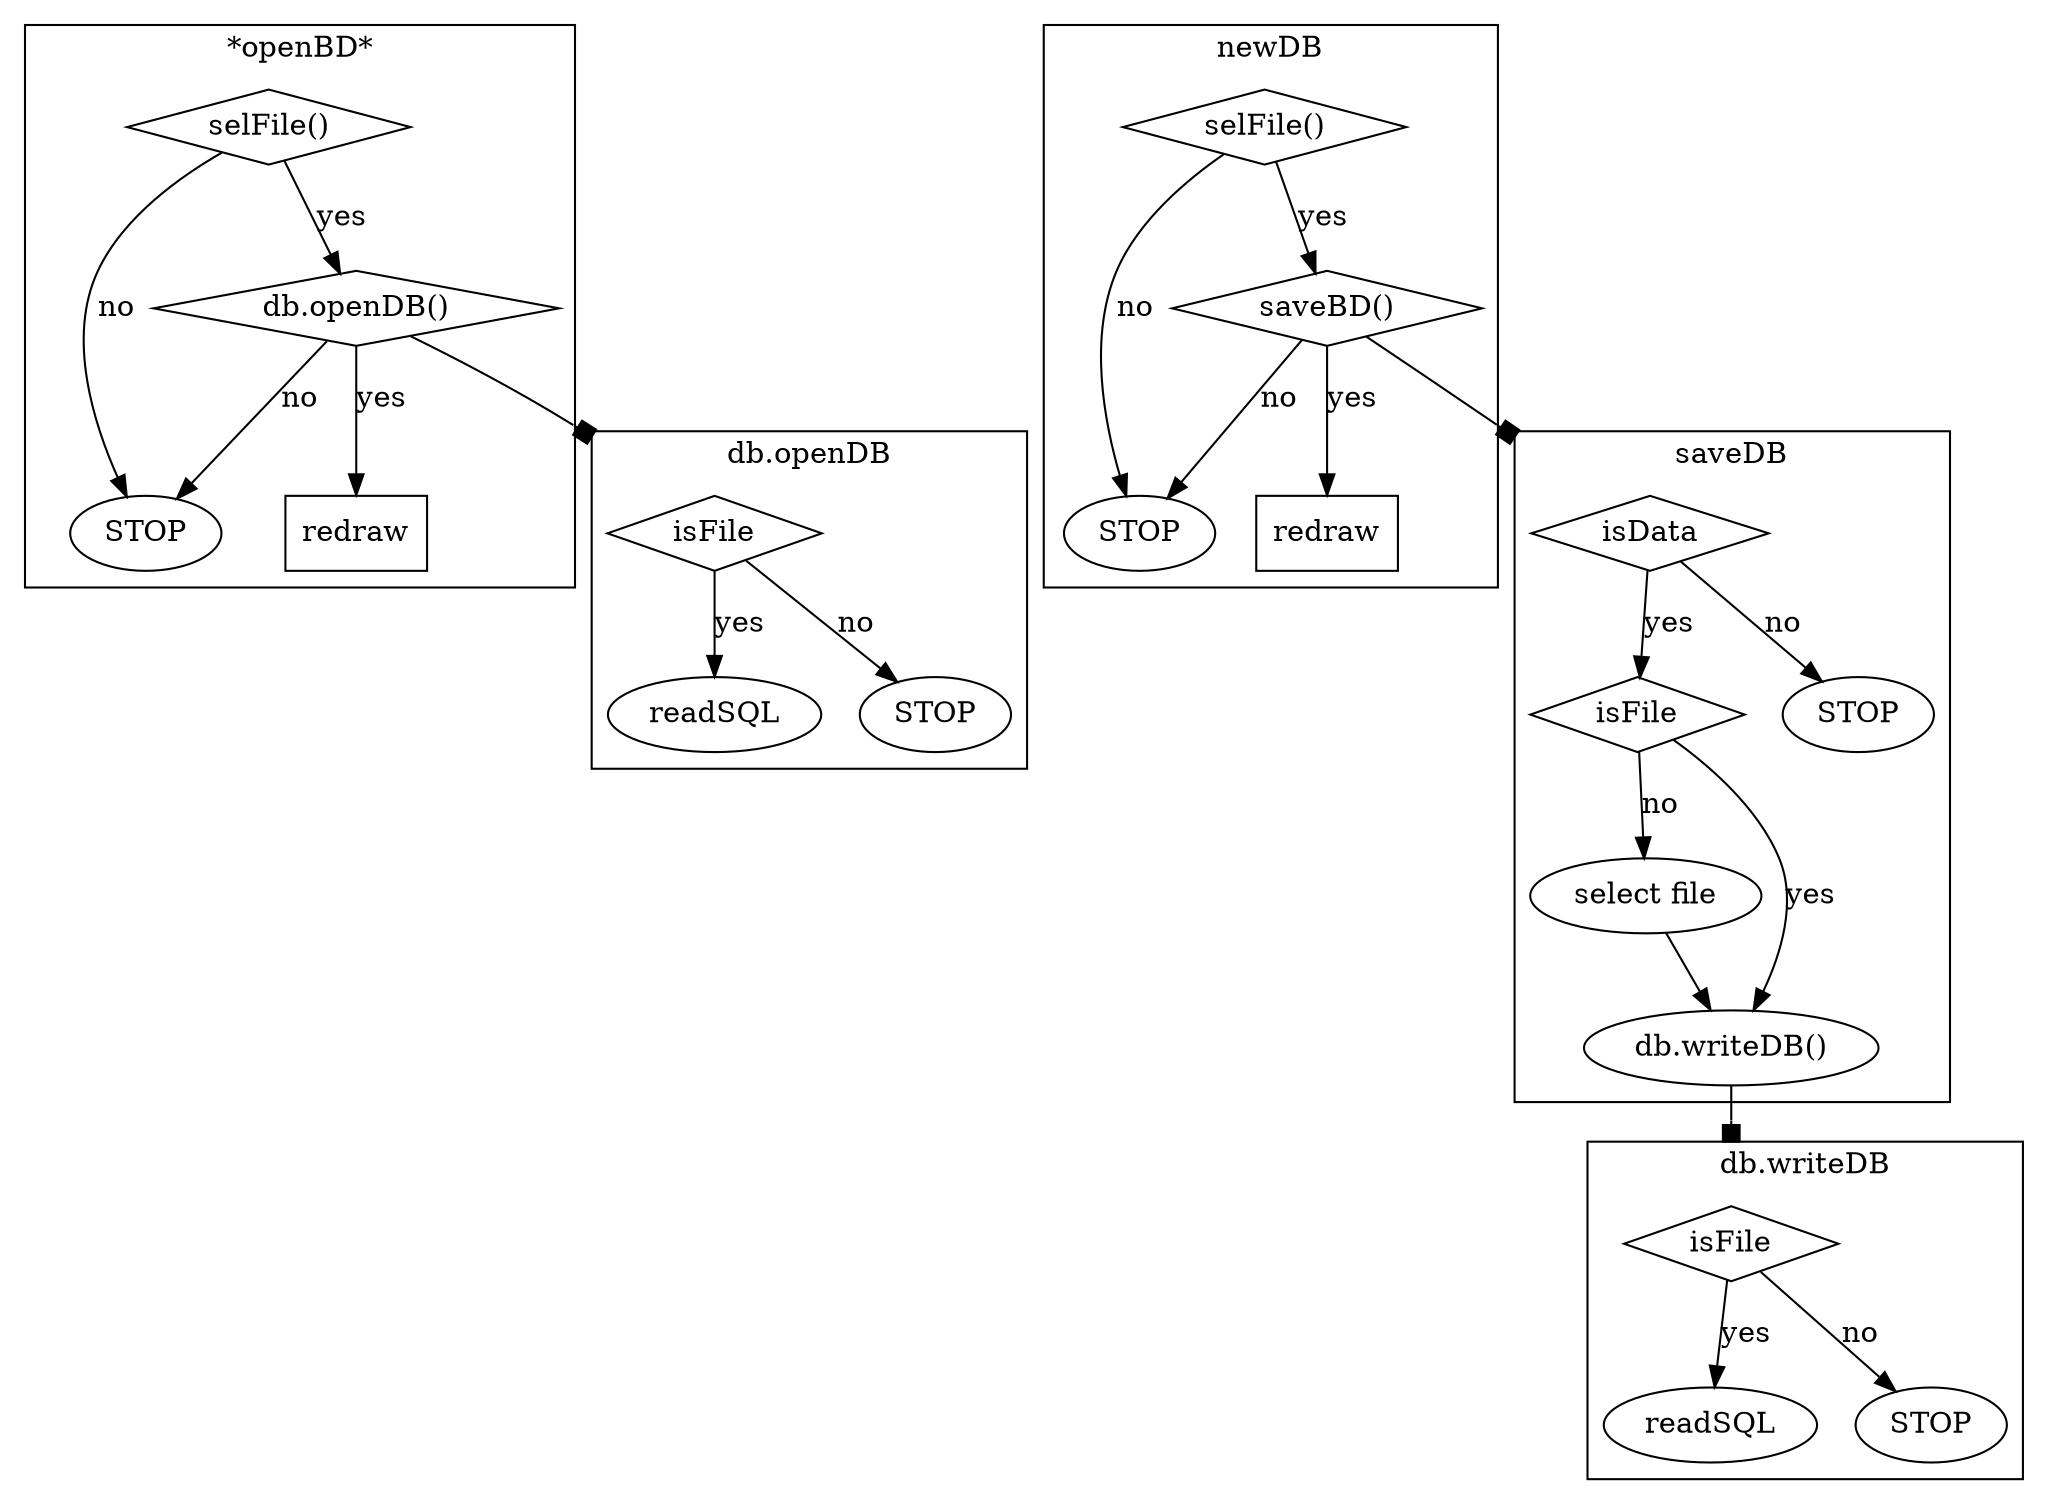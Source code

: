 digraph{
compound=true

subgraph cluster_openDB{
    label="*openBD*"
    openDB_selFile[shape="diamond", label="selFile()"]
    openDB_db_openDB[shape="diamond", label="db.openDB()"]
    openDB_redraw[shape="rectangle", label="redraw"]

    openDB_selFile -> openDB_db_openDB [label="yes"]
    openDB_db_openDB -> openDB_redraw [label="yes"]

    openDB_stop [label="STOP"]
    openDB_selFile -> openDB_stop [label="no"]
    openDB_db_openDB -> openDB_stop [label="no"]
}

openDB_db_openDB -> db_openDB_isFile [lhead=cluster_db_openDB,
                                        arrowhead="box",arrowtail="box"]

subgraph cluster_newDB{
    label="newDB"
    newDB_selFile[shape="diamond", label="selFile()"]
    newDB_saveDB[shape="diamond", label="saveBD()"]
    newDB_redraw[shape="rectangle", label="redraw"]

    newDB_selFile -> newDB_saveDB [label="yes"]
    newDB_saveDB -> newDB_redraw[label="yes"]

    newDB_stop [label="STOP"]
    newDB_selFile -> newDB_stop [label="no"]
    newDB_saveDB -> newDB_stop [label="no"]
}

newDB_saveDB -> saveDB_isData [lhead=cluster_saveDB,
                                arrowhead="box",arrowtail="box"]

subgraph cluster_saveDB{
    label="saveDB"
    saveDB_isData [shape="diamond",label="isData"]
    saveDB_isFile [shape="diamond", label="isFile"]
    saveDB_selFile [label="select file"]
    saveDB_db_writeDB [label="db.writeDB()"]

    saveDB_isData -> saveDB_isFile [label="yes"]
    saveDB_isFile -> saveDB_selFile [label="no"]
    saveDB_isFile -> saveDB_db_writeDB [label="yes"]
    saveDB_selFile -> saveDB_db_writeDB

    saveDB_stop [label="STOP"]
    saveDB_isData -> saveDB_stop [label="no"]
}

saveDB_db_writeDB -> db_writeDB_isFile [lhead=cluster_db_writeDB,
                                        arrowhead="box",arrowtail="box"]

subgraph cluster_db_openDB{
    label="db.openDB"
    db_openDB_isFile [shape="diamond", label="isFile"]
    db_openDB_readSQL [label="readSQL"]

    db_openDB_isFile -> db_openDB_readSQL [label="yes"]

    db_openDB_saveDB_stop [label="STOP"]
    db_openDB_isFile -> db_openDB_saveDB_stop [label="no"]
}

subgraph cluster_db_writeDB{
    label="db.writeDB"
    db_writeDB_isFile [shape="diamond", label="isFile"]
    db_writeDB_writeSQL [label="readSQL"]

    db_writeDB_isFile -> db_writeDB_writeSQL [label="yes"]

    db_writeDB_saveDB_stop [label="STOP"]
    db_writeDB_isFile -> db_writeDB_saveDB_stop [label="no"]
}


}
